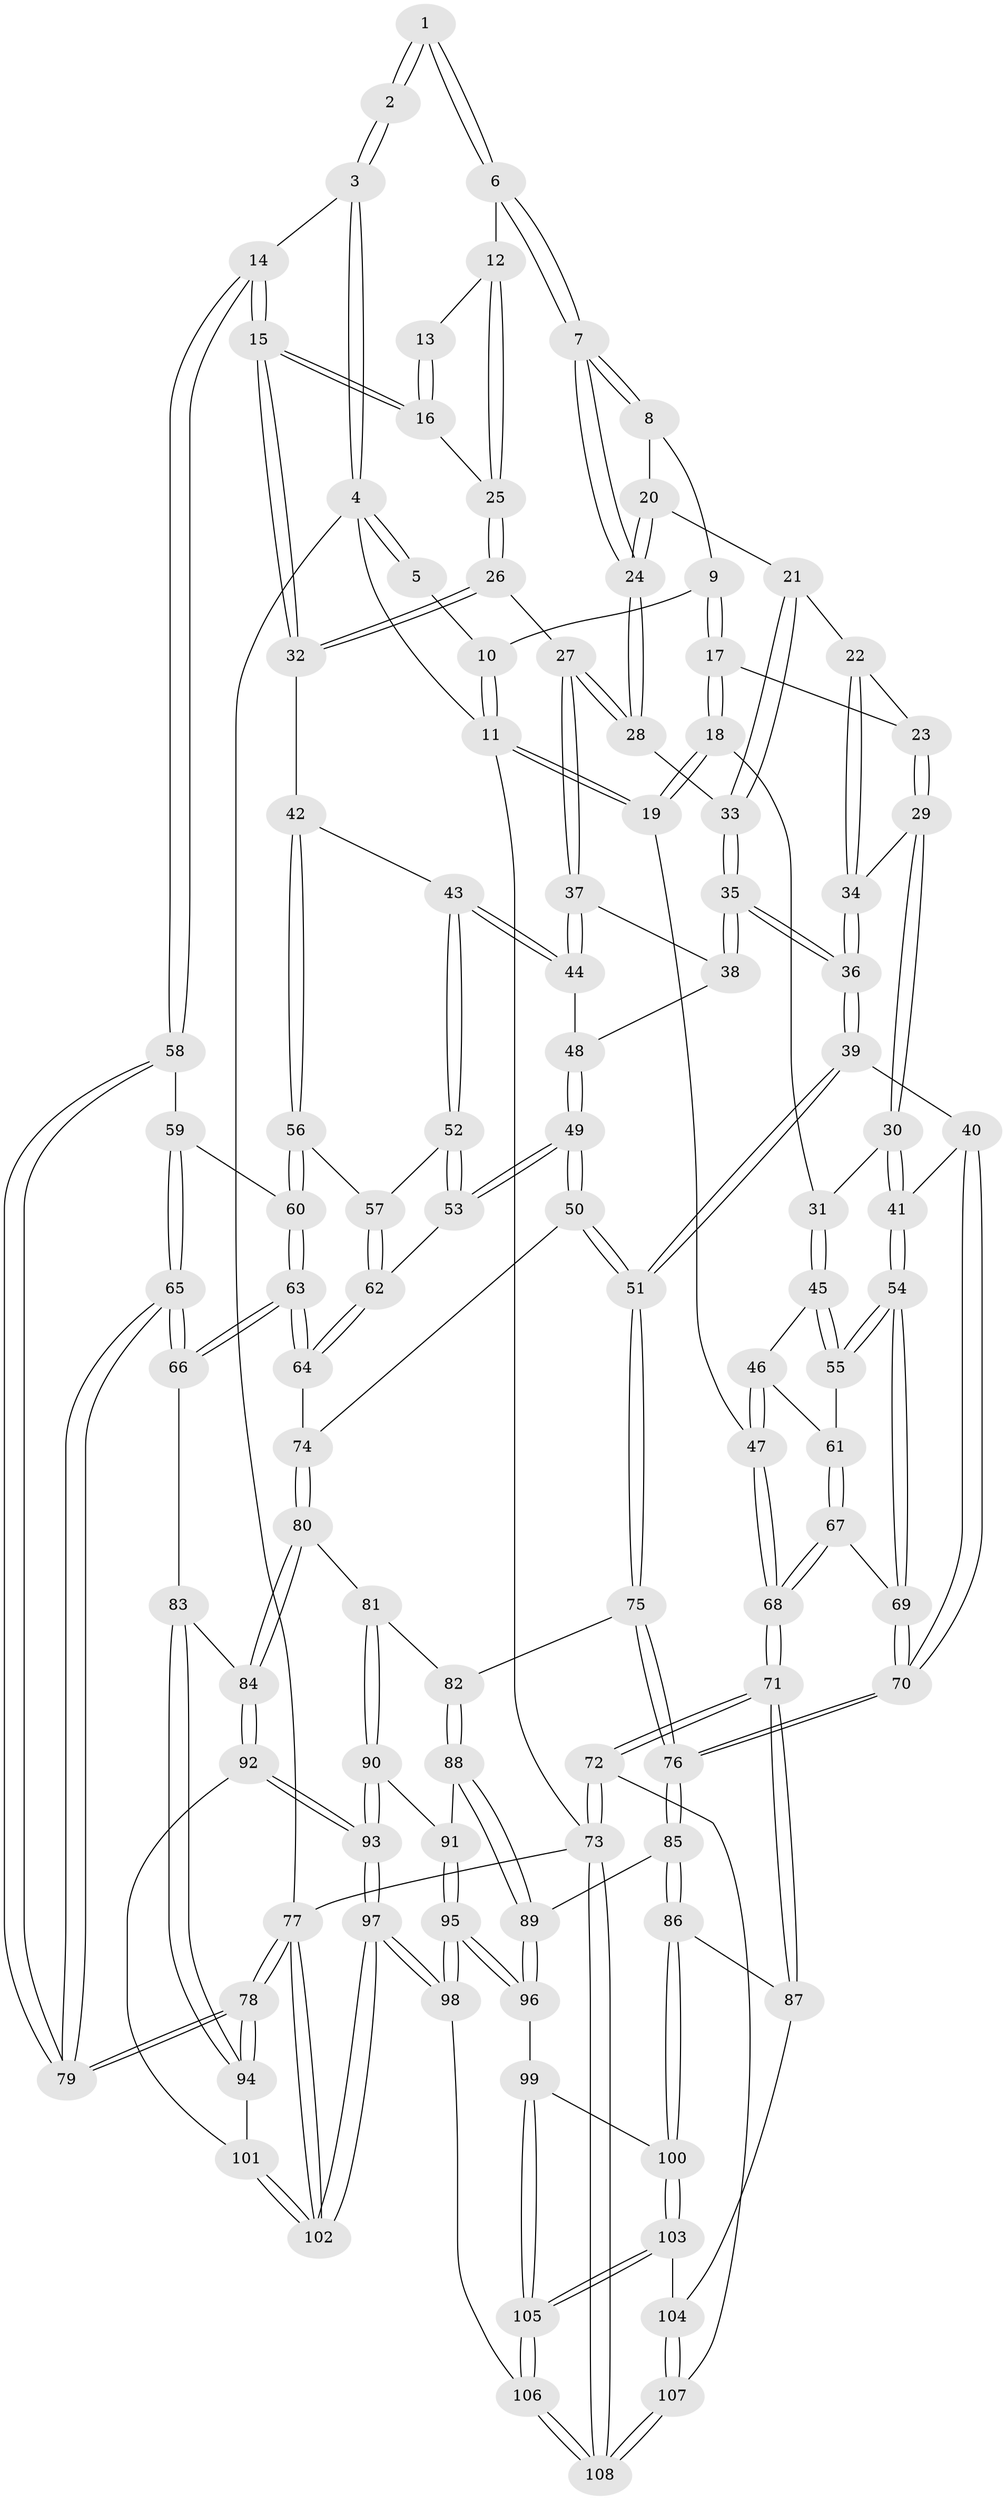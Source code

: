 // Generated by graph-tools (version 1.1) at 2025/17/03/09/25 04:17:19]
// undirected, 108 vertices, 267 edges
graph export_dot {
graph [start="1"]
  node [color=gray90,style=filled];
  1 [pos="+0.859137428503064+0.007315121748342761"];
  2 [pos="+0.9514270986609312+0.11174819923553266"];
  3 [pos="+1+0.24813983355002028"];
  4 [pos="+1+0"];
  5 [pos="+0.8469425100867138+0"];
  6 [pos="+0.7591946586855727+0.1480319933351743"];
  7 [pos="+0.7478927597504196+0.14921241579888134"];
  8 [pos="+0.4757790204686023+0"];
  9 [pos="+0.4746434787954399+0"];
  10 [pos="+0.47372706573614914+0"];
  11 [pos="+0+0"];
  12 [pos="+0.7843570881467928+0.16579405887696114"];
  13 [pos="+0.9056736182417512+0.14173279450129636"];
  14 [pos="+1+0.2859574298530197"];
  15 [pos="+1+0.31425707417388304"];
  16 [pos="+0.8788470840501302+0.21727954341290778"];
  17 [pos="+0.43408779279352755+0.015712680179867967"];
  18 [pos="+0.2231977504103378+0.22776600637713185"];
  19 [pos="+0+0.10756751053086358"];
  20 [pos="+0.633784271596931+0.20067826604389935"];
  21 [pos="+0.5478955200528016+0.22179116520618258"];
  22 [pos="+0.49864403886006686+0.20534211208239178"];
  23 [pos="+0.4761361937012636+0.14779642047101896"];
  24 [pos="+0.6935756755968275+0.21953336492587758"];
  25 [pos="+0.8193131838510377+0.21037255578234437"];
  26 [pos="+0.8181546111747235+0.3353211466328232"];
  27 [pos="+0.7905631294145941+0.3437535587742297"];
  28 [pos="+0.6904690294430822+0.24960527210590372"];
  29 [pos="+0.34008551465322173+0.32516868205029825"];
  30 [pos="+0.3107054524372823+0.33958774918688744"];
  31 [pos="+0.24961530716939637+0.28220466452043624"];
  32 [pos="+0.9205917270714041+0.36229158951497936"];
  33 [pos="+0.6281815533657372+0.31498073959654455"];
  34 [pos="+0.4828509874261881+0.2681832146697268"];
  35 [pos="+0.6127839984129589+0.3667682634175519"];
  36 [pos="+0.5497058049068863+0.43082552558225456"];
  37 [pos="+0.781371188669392+0.35508177316005535"];
  38 [pos="+0.6684644820418142+0.37219172076960605"];
  39 [pos="+0.5418740694398418+0.4533902929510777"];
  40 [pos="+0.4760341446741541+0.45451909039630556"];
  41 [pos="+0.325858388695293+0.3747181991041076"];
  42 [pos="+0.8988228479295649+0.41624054806203414"];
  43 [pos="+0.7830453235019478+0.4455099202588857"];
  44 [pos="+0.7747180885144183+0.3856210261186038"];
  45 [pos="+0.16039157940975424+0.41605694572103136"];
  46 [pos="+0.04274558120731824+0.4195491913495616"];
  47 [pos="+0+0.28576376442963763"];
  48 [pos="+0.7179390190577485+0.42689757014227253"];
  49 [pos="+0.6878498838420843+0.5074424181145597"];
  50 [pos="+0.6205472361743947+0.5441473494520692"];
  51 [pos="+0.6019661841094691+0.5488766929160048"];
  52 [pos="+0.7825879827013387+0.4524189146742764"];
  53 [pos="+0.7600876565763717+0.49161335388653027"];
  54 [pos="+0.2554000419593712+0.5317721255782977"];
  55 [pos="+0.18623975048683886+0.486505063990641"];
  56 [pos="+0.8870147725955692+0.45933730437395204"];
  57 [pos="+0.8628106390963367+0.4736612343499578"];
  58 [pos="+1+0.4926123007440664"];
  59 [pos="+0.9348397489896646+0.4875260213297734"];
  60 [pos="+0.9021219051625669+0.485538145801325"];
  61 [pos="+0.09288262787210189+0.5116440841842992"];
  62 [pos="+0.8190206770816958+0.5379507155407693"];
  63 [pos="+0.9360707652467226+0.6127227206278844"];
  64 [pos="+0.8363100458282137+0.6013727435206037"];
  65 [pos="+1+0.624842206595544"];
  66 [pos="+0.9863769776821022+0.6373809969861778"];
  67 [pos="+0.07957977418000137+0.5841772772991488"];
  68 [pos="+0+0.8259783878600722"];
  69 [pos="+0.265517452285816+0.5830492545131126"];
  70 [pos="+0.30421513033356223+0.6419209787195076"];
  71 [pos="+0+0.8321318596160852"];
  72 [pos="+0+0.8760087897151521"];
  73 [pos="+0+1"];
  74 [pos="+0.830206774264984+0.6052261137339137"];
  75 [pos="+0.5938876526096306+0.6082266507928433"];
  76 [pos="+0.3074405994083077+0.659415655313544"];
  77 [pos="+1+1"];
  78 [pos="+1+1"];
  79 [pos="+1+0.5945191904359218"];
  80 [pos="+0.7689401049511557+0.6976113612290201"];
  81 [pos="+0.6199402471417299+0.6502816820093902"];
  82 [pos="+0.5960709413896662+0.616691738158271"];
  83 [pos="+0.9448470762394885+0.700824987101032"];
  84 [pos="+0.8010104325511843+0.777974085168363"];
  85 [pos="+0.3015731700226852+0.6921873180411109"];
  86 [pos="+0.23782906846682242+0.7502236534873765"];
  87 [pos="+0.1833373902016882+0.7723956058258873"];
  88 [pos="+0.4700612367923971+0.7671979306463522"];
  89 [pos="+0.41821561485920766+0.7780690330061099"];
  90 [pos="+0.6258624723479722+0.7680107743233489"];
  91 [pos="+0.539637781936869+0.8083501217840167"];
  92 [pos="+0.8009790233430549+0.7781539288209607"];
  93 [pos="+0.7138269463423804+0.8885161787931474"];
  94 [pos="+0.9504424095759976+0.8426099702048241"];
  95 [pos="+0.5523515216132401+1"];
  96 [pos="+0.42122422371608254+0.821575958261607"];
  97 [pos="+0.6815569443279391+1"];
  98 [pos="+0.6046661140999372+1"];
  99 [pos="+0.3571931848524755+0.9021592472167272"];
  100 [pos="+0.31067996689427174+0.8915739246328128"];
  101 [pos="+0.9067677044428258+0.8436041083085696"];
  102 [pos="+0.6956863969799449+1"];
  103 [pos="+0.2747795980792257+0.9456556398752233"];
  104 [pos="+0.24241576627747827+0.958103033739239"];
  105 [pos="+0.43789315371189436+1"];
  106 [pos="+0.5373957301795074+1"];
  107 [pos="+0.24175070615880007+0.958940471397949"];
  108 [pos="+0.1946386524659775+1"];
  1 -- 2;
  1 -- 2;
  1 -- 6;
  1 -- 6;
  2 -- 3;
  2 -- 3;
  3 -- 4;
  3 -- 4;
  3 -- 14;
  4 -- 5;
  4 -- 5;
  4 -- 11;
  4 -- 77;
  5 -- 10;
  6 -- 7;
  6 -- 7;
  6 -- 12;
  7 -- 8;
  7 -- 8;
  7 -- 24;
  7 -- 24;
  8 -- 9;
  8 -- 20;
  9 -- 10;
  9 -- 17;
  9 -- 17;
  10 -- 11;
  10 -- 11;
  11 -- 19;
  11 -- 19;
  11 -- 73;
  12 -- 13;
  12 -- 25;
  12 -- 25;
  13 -- 16;
  13 -- 16;
  14 -- 15;
  14 -- 15;
  14 -- 58;
  14 -- 58;
  15 -- 16;
  15 -- 16;
  15 -- 32;
  15 -- 32;
  16 -- 25;
  17 -- 18;
  17 -- 18;
  17 -- 23;
  18 -- 19;
  18 -- 19;
  18 -- 31;
  19 -- 47;
  20 -- 21;
  20 -- 24;
  20 -- 24;
  21 -- 22;
  21 -- 33;
  21 -- 33;
  22 -- 23;
  22 -- 34;
  22 -- 34;
  23 -- 29;
  23 -- 29;
  24 -- 28;
  24 -- 28;
  25 -- 26;
  25 -- 26;
  26 -- 27;
  26 -- 32;
  26 -- 32;
  27 -- 28;
  27 -- 28;
  27 -- 37;
  27 -- 37;
  28 -- 33;
  29 -- 30;
  29 -- 30;
  29 -- 34;
  30 -- 31;
  30 -- 41;
  30 -- 41;
  31 -- 45;
  31 -- 45;
  32 -- 42;
  33 -- 35;
  33 -- 35;
  34 -- 36;
  34 -- 36;
  35 -- 36;
  35 -- 36;
  35 -- 38;
  35 -- 38;
  36 -- 39;
  36 -- 39;
  37 -- 38;
  37 -- 44;
  37 -- 44;
  38 -- 48;
  39 -- 40;
  39 -- 51;
  39 -- 51;
  40 -- 41;
  40 -- 70;
  40 -- 70;
  41 -- 54;
  41 -- 54;
  42 -- 43;
  42 -- 56;
  42 -- 56;
  43 -- 44;
  43 -- 44;
  43 -- 52;
  43 -- 52;
  44 -- 48;
  45 -- 46;
  45 -- 55;
  45 -- 55;
  46 -- 47;
  46 -- 47;
  46 -- 61;
  47 -- 68;
  47 -- 68;
  48 -- 49;
  48 -- 49;
  49 -- 50;
  49 -- 50;
  49 -- 53;
  49 -- 53;
  50 -- 51;
  50 -- 51;
  50 -- 74;
  51 -- 75;
  51 -- 75;
  52 -- 53;
  52 -- 53;
  52 -- 57;
  53 -- 62;
  54 -- 55;
  54 -- 55;
  54 -- 69;
  54 -- 69;
  55 -- 61;
  56 -- 57;
  56 -- 60;
  56 -- 60;
  57 -- 62;
  57 -- 62;
  58 -- 59;
  58 -- 79;
  58 -- 79;
  59 -- 60;
  59 -- 65;
  59 -- 65;
  60 -- 63;
  60 -- 63;
  61 -- 67;
  61 -- 67;
  62 -- 64;
  62 -- 64;
  63 -- 64;
  63 -- 64;
  63 -- 66;
  63 -- 66;
  64 -- 74;
  65 -- 66;
  65 -- 66;
  65 -- 79;
  65 -- 79;
  66 -- 83;
  67 -- 68;
  67 -- 68;
  67 -- 69;
  68 -- 71;
  68 -- 71;
  69 -- 70;
  69 -- 70;
  70 -- 76;
  70 -- 76;
  71 -- 72;
  71 -- 72;
  71 -- 87;
  71 -- 87;
  72 -- 73;
  72 -- 73;
  72 -- 107;
  73 -- 108;
  73 -- 108;
  73 -- 77;
  74 -- 80;
  74 -- 80;
  75 -- 76;
  75 -- 76;
  75 -- 82;
  76 -- 85;
  76 -- 85;
  77 -- 78;
  77 -- 78;
  77 -- 102;
  77 -- 102;
  78 -- 79;
  78 -- 79;
  78 -- 94;
  78 -- 94;
  80 -- 81;
  80 -- 84;
  80 -- 84;
  81 -- 82;
  81 -- 90;
  81 -- 90;
  82 -- 88;
  82 -- 88;
  83 -- 84;
  83 -- 94;
  83 -- 94;
  84 -- 92;
  84 -- 92;
  85 -- 86;
  85 -- 86;
  85 -- 89;
  86 -- 87;
  86 -- 100;
  86 -- 100;
  87 -- 104;
  88 -- 89;
  88 -- 89;
  88 -- 91;
  89 -- 96;
  89 -- 96;
  90 -- 91;
  90 -- 93;
  90 -- 93;
  91 -- 95;
  91 -- 95;
  92 -- 93;
  92 -- 93;
  92 -- 101;
  93 -- 97;
  93 -- 97;
  94 -- 101;
  95 -- 96;
  95 -- 96;
  95 -- 98;
  95 -- 98;
  96 -- 99;
  97 -- 98;
  97 -- 98;
  97 -- 102;
  97 -- 102;
  98 -- 106;
  99 -- 100;
  99 -- 105;
  99 -- 105;
  100 -- 103;
  100 -- 103;
  101 -- 102;
  101 -- 102;
  103 -- 104;
  103 -- 105;
  103 -- 105;
  104 -- 107;
  104 -- 107;
  105 -- 106;
  105 -- 106;
  106 -- 108;
  106 -- 108;
  107 -- 108;
  107 -- 108;
}
